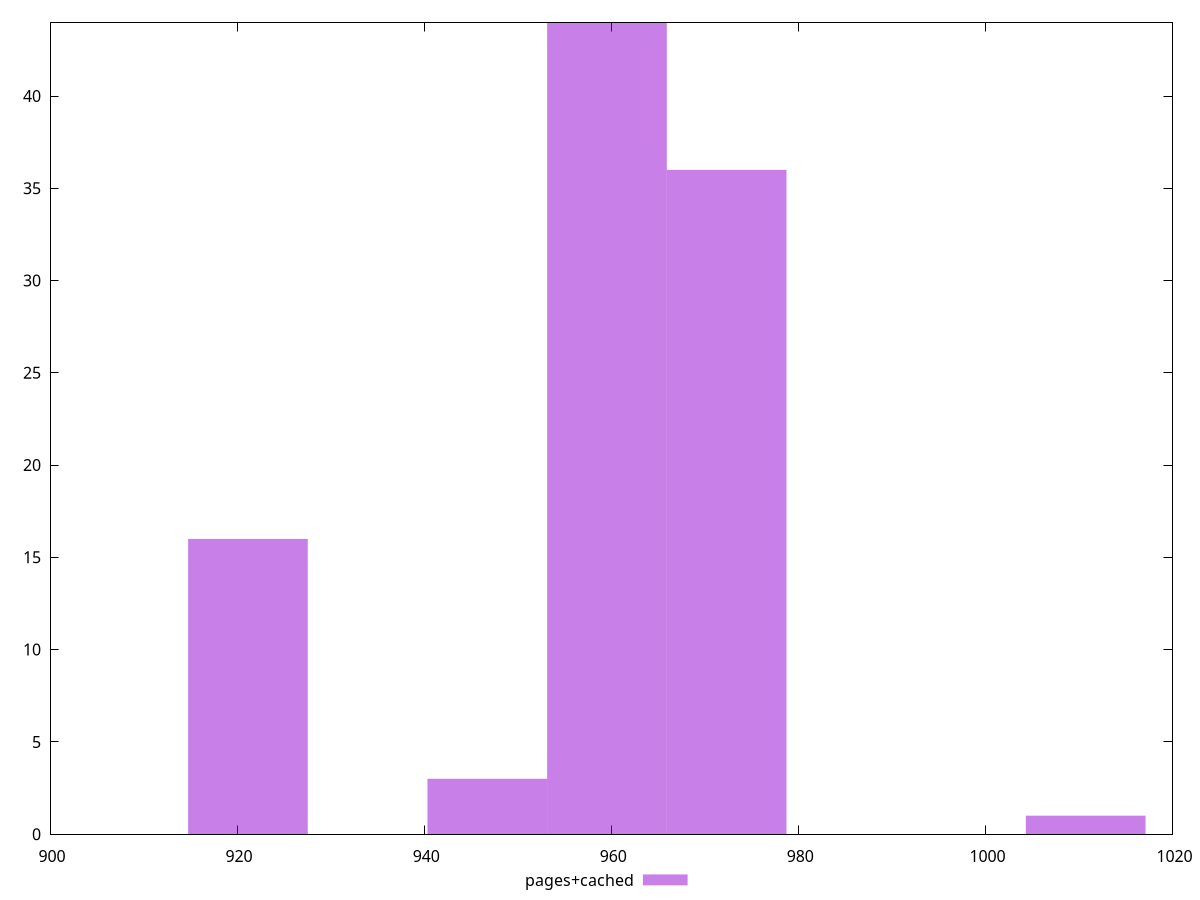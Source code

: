 $_pagesCached <<EOF
1010.7190557000272 1
921.1616710177464 16
959.5434073101524 44
972.3373194076211 36
946.7494952126837 3
EOF
set key outside below
set terminal pngcairo
set output "report_00005_2020-11-02T22-26-11.212Z/render-blocking-resources/pages+cached//raw_hist.png"
set yrange [0:44]
set boxwidth 12.793912097468699
set style fill transparent solid 0.5 noborder
plot $_pagesCached title "pages+cached" with boxes ,